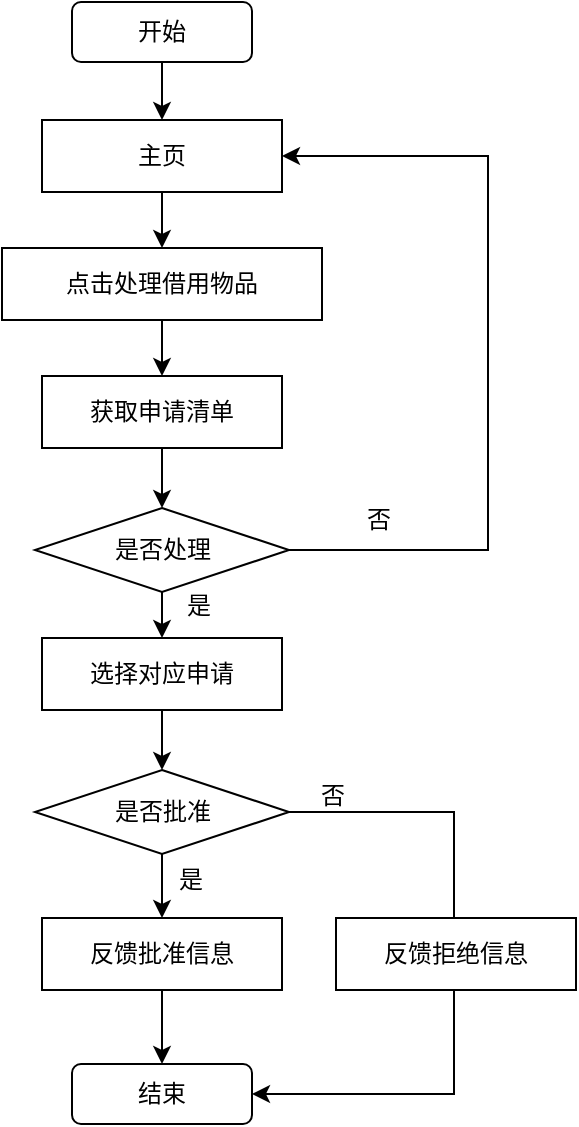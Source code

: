 <mxfile version="21.2.9" type="github">
  <diagram name="第 1 页" id="5GIO3qfEz-nraWIHCcXL">
    <mxGraphModel dx="936" dy="502" grid="0" gridSize="10" guides="1" tooltips="1" connect="1" arrows="1" fold="1" page="1" pageScale="1" pageWidth="2336" pageHeight="1654" math="0" shadow="0">
      <root>
        <mxCell id="0" />
        <mxCell id="1" parent="0" />
        <mxCell id="5WLBLRmxPdm-tkva_4uL-26" style="edgeStyle=orthogonalEdgeStyle;rounded=0;orthogonalLoop=1;jettySize=auto;html=1;entryX=0.5;entryY=0;entryDx=0;entryDy=0;" edge="1" parent="1" source="5WLBLRmxPdm-tkva_4uL-27" target="5WLBLRmxPdm-tkva_4uL-29">
          <mxGeometry relative="1" as="geometry" />
        </mxCell>
        <mxCell id="5WLBLRmxPdm-tkva_4uL-27" value="开始" style="rounded=1;whiteSpace=wrap;html=1;" vertex="1" parent="1">
          <mxGeometry x="154" y="38" width="90" height="30" as="geometry" />
        </mxCell>
        <mxCell id="5WLBLRmxPdm-tkva_4uL-28" style="edgeStyle=orthogonalEdgeStyle;rounded=0;orthogonalLoop=1;jettySize=auto;html=1;" edge="1" parent="1" source="5WLBLRmxPdm-tkva_4uL-29" target="5WLBLRmxPdm-tkva_4uL-31">
          <mxGeometry relative="1" as="geometry" />
        </mxCell>
        <mxCell id="5WLBLRmxPdm-tkva_4uL-29" value="主页" style="rounded=0;whiteSpace=wrap;html=1;" vertex="1" parent="1">
          <mxGeometry x="139" y="97" width="120" height="36" as="geometry" />
        </mxCell>
        <mxCell id="5WLBLRmxPdm-tkva_4uL-30" value="" style="edgeStyle=orthogonalEdgeStyle;rounded=0;orthogonalLoop=1;jettySize=auto;html=1;" edge="1" parent="1" source="5WLBLRmxPdm-tkva_4uL-31" target="5WLBLRmxPdm-tkva_4uL-33">
          <mxGeometry relative="1" as="geometry" />
        </mxCell>
        <mxCell id="5WLBLRmxPdm-tkva_4uL-31" value="点击处理借用物品" style="rounded=0;whiteSpace=wrap;html=1;" vertex="1" parent="1">
          <mxGeometry x="119" y="161" width="160" height="36" as="geometry" />
        </mxCell>
        <mxCell id="5WLBLRmxPdm-tkva_4uL-32" value="" style="edgeStyle=orthogonalEdgeStyle;rounded=0;orthogonalLoop=1;jettySize=auto;html=1;" edge="1" parent="1" source="5WLBLRmxPdm-tkva_4uL-33" target="5WLBLRmxPdm-tkva_4uL-36">
          <mxGeometry relative="1" as="geometry" />
        </mxCell>
        <mxCell id="5WLBLRmxPdm-tkva_4uL-33" value="获取申请清单" style="rounded=0;whiteSpace=wrap;html=1;" vertex="1" parent="1">
          <mxGeometry x="139" y="225" width="120" height="36" as="geometry" />
        </mxCell>
        <mxCell id="5WLBLRmxPdm-tkva_4uL-34" style="edgeStyle=orthogonalEdgeStyle;rounded=0;orthogonalLoop=1;jettySize=auto;html=1;entryX=1;entryY=0.5;entryDx=0;entryDy=0;" edge="1" parent="1" source="5WLBLRmxPdm-tkva_4uL-36" target="5WLBLRmxPdm-tkva_4uL-29">
          <mxGeometry relative="1" as="geometry">
            <Array as="points">
              <mxPoint x="362" y="312" />
              <mxPoint x="362" y="115" />
            </Array>
          </mxGeometry>
        </mxCell>
        <mxCell id="5WLBLRmxPdm-tkva_4uL-35" value="" style="edgeStyle=orthogonalEdgeStyle;rounded=0;orthogonalLoop=1;jettySize=auto;html=1;" edge="1" parent="1" source="5WLBLRmxPdm-tkva_4uL-36" target="5WLBLRmxPdm-tkva_4uL-38">
          <mxGeometry relative="1" as="geometry" />
        </mxCell>
        <mxCell id="5WLBLRmxPdm-tkva_4uL-36" value="是否处理" style="rhombus;whiteSpace=wrap;html=1;rounded=0;" vertex="1" parent="1">
          <mxGeometry x="135.5" y="291" width="127" height="42" as="geometry" />
        </mxCell>
        <mxCell id="5WLBLRmxPdm-tkva_4uL-53" style="edgeStyle=orthogonalEdgeStyle;rounded=0;orthogonalLoop=1;jettySize=auto;html=1;" edge="1" parent="1" source="5WLBLRmxPdm-tkva_4uL-38" target="5WLBLRmxPdm-tkva_4uL-49">
          <mxGeometry relative="1" as="geometry" />
        </mxCell>
        <mxCell id="5WLBLRmxPdm-tkva_4uL-38" value="选择对应申请" style="rounded=0;whiteSpace=wrap;html=1;" vertex="1" parent="1">
          <mxGeometry x="139" y="356" width="120" height="36" as="geometry" />
        </mxCell>
        <mxCell id="5WLBLRmxPdm-tkva_4uL-41" value="是" style="text;html=1;align=center;verticalAlign=middle;resizable=0;points=[];autosize=1;strokeColor=none;fillColor=none;" vertex="1" parent="1">
          <mxGeometry x="202" y="327" width="30" height="26" as="geometry" />
        </mxCell>
        <mxCell id="5WLBLRmxPdm-tkva_4uL-42" value="否" style="text;html=1;align=center;verticalAlign=middle;resizable=0;points=[];autosize=1;strokeColor=none;fillColor=none;" vertex="1" parent="1">
          <mxGeometry x="292" y="284" width="30" height="26" as="geometry" />
        </mxCell>
        <mxCell id="5WLBLRmxPdm-tkva_4uL-45" value="结束" style="rounded=1;whiteSpace=wrap;html=1;" vertex="1" parent="1">
          <mxGeometry x="154" y="569" width="90" height="30" as="geometry" />
        </mxCell>
        <mxCell id="5WLBLRmxPdm-tkva_4uL-46" value="" style="edgeStyle=orthogonalEdgeStyle;rounded=0;orthogonalLoop=1;jettySize=auto;html=1;" edge="1" parent="1" source="5WLBLRmxPdm-tkva_4uL-49" target="5WLBLRmxPdm-tkva_4uL-51">
          <mxGeometry relative="1" as="geometry" />
        </mxCell>
        <mxCell id="5WLBLRmxPdm-tkva_4uL-54" style="edgeStyle=orthogonalEdgeStyle;rounded=0;orthogonalLoop=1;jettySize=auto;html=1;entryX=1;entryY=0.5;entryDx=0;entryDy=0;" edge="1" parent="1" source="5WLBLRmxPdm-tkva_4uL-49" target="5WLBLRmxPdm-tkva_4uL-45">
          <mxGeometry relative="1" as="geometry">
            <Array as="points">
              <mxPoint x="345" y="443" />
              <mxPoint x="345" y="584" />
            </Array>
          </mxGeometry>
        </mxCell>
        <mxCell id="5WLBLRmxPdm-tkva_4uL-49" value="是否批准" style="rhombus;whiteSpace=wrap;html=1;rounded=0;" vertex="1" parent="1">
          <mxGeometry x="135.5" y="422" width="127" height="42" as="geometry" />
        </mxCell>
        <mxCell id="5WLBLRmxPdm-tkva_4uL-50" value="" style="edgeStyle=orthogonalEdgeStyle;rounded=0;orthogonalLoop=1;jettySize=auto;html=1;" edge="1" parent="1" source="5WLBLRmxPdm-tkva_4uL-51" target="5WLBLRmxPdm-tkva_4uL-45">
          <mxGeometry relative="1" as="geometry" />
        </mxCell>
        <mxCell id="5WLBLRmxPdm-tkva_4uL-51" value="反馈批准信息" style="rounded=0;whiteSpace=wrap;html=1;" vertex="1" parent="1">
          <mxGeometry x="139" y="496" width="120" height="36" as="geometry" />
        </mxCell>
        <mxCell id="5WLBLRmxPdm-tkva_4uL-52" value="是" style="text;html=1;align=center;verticalAlign=middle;resizable=0;points=[];autosize=1;strokeColor=none;fillColor=none;" vertex="1" parent="1">
          <mxGeometry x="198" y="464" width="30" height="26" as="geometry" />
        </mxCell>
        <mxCell id="5WLBLRmxPdm-tkva_4uL-55" value="否" style="text;html=1;align=center;verticalAlign=middle;resizable=0;points=[];autosize=1;strokeColor=none;fillColor=none;" vertex="1" parent="1">
          <mxGeometry x="269" y="422" width="30" height="26" as="geometry" />
        </mxCell>
        <mxCell id="5WLBLRmxPdm-tkva_4uL-56" value="反馈拒绝信息" style="rounded=0;whiteSpace=wrap;html=1;" vertex="1" parent="1">
          <mxGeometry x="286" y="496" width="120" height="36" as="geometry" />
        </mxCell>
      </root>
    </mxGraphModel>
  </diagram>
</mxfile>
